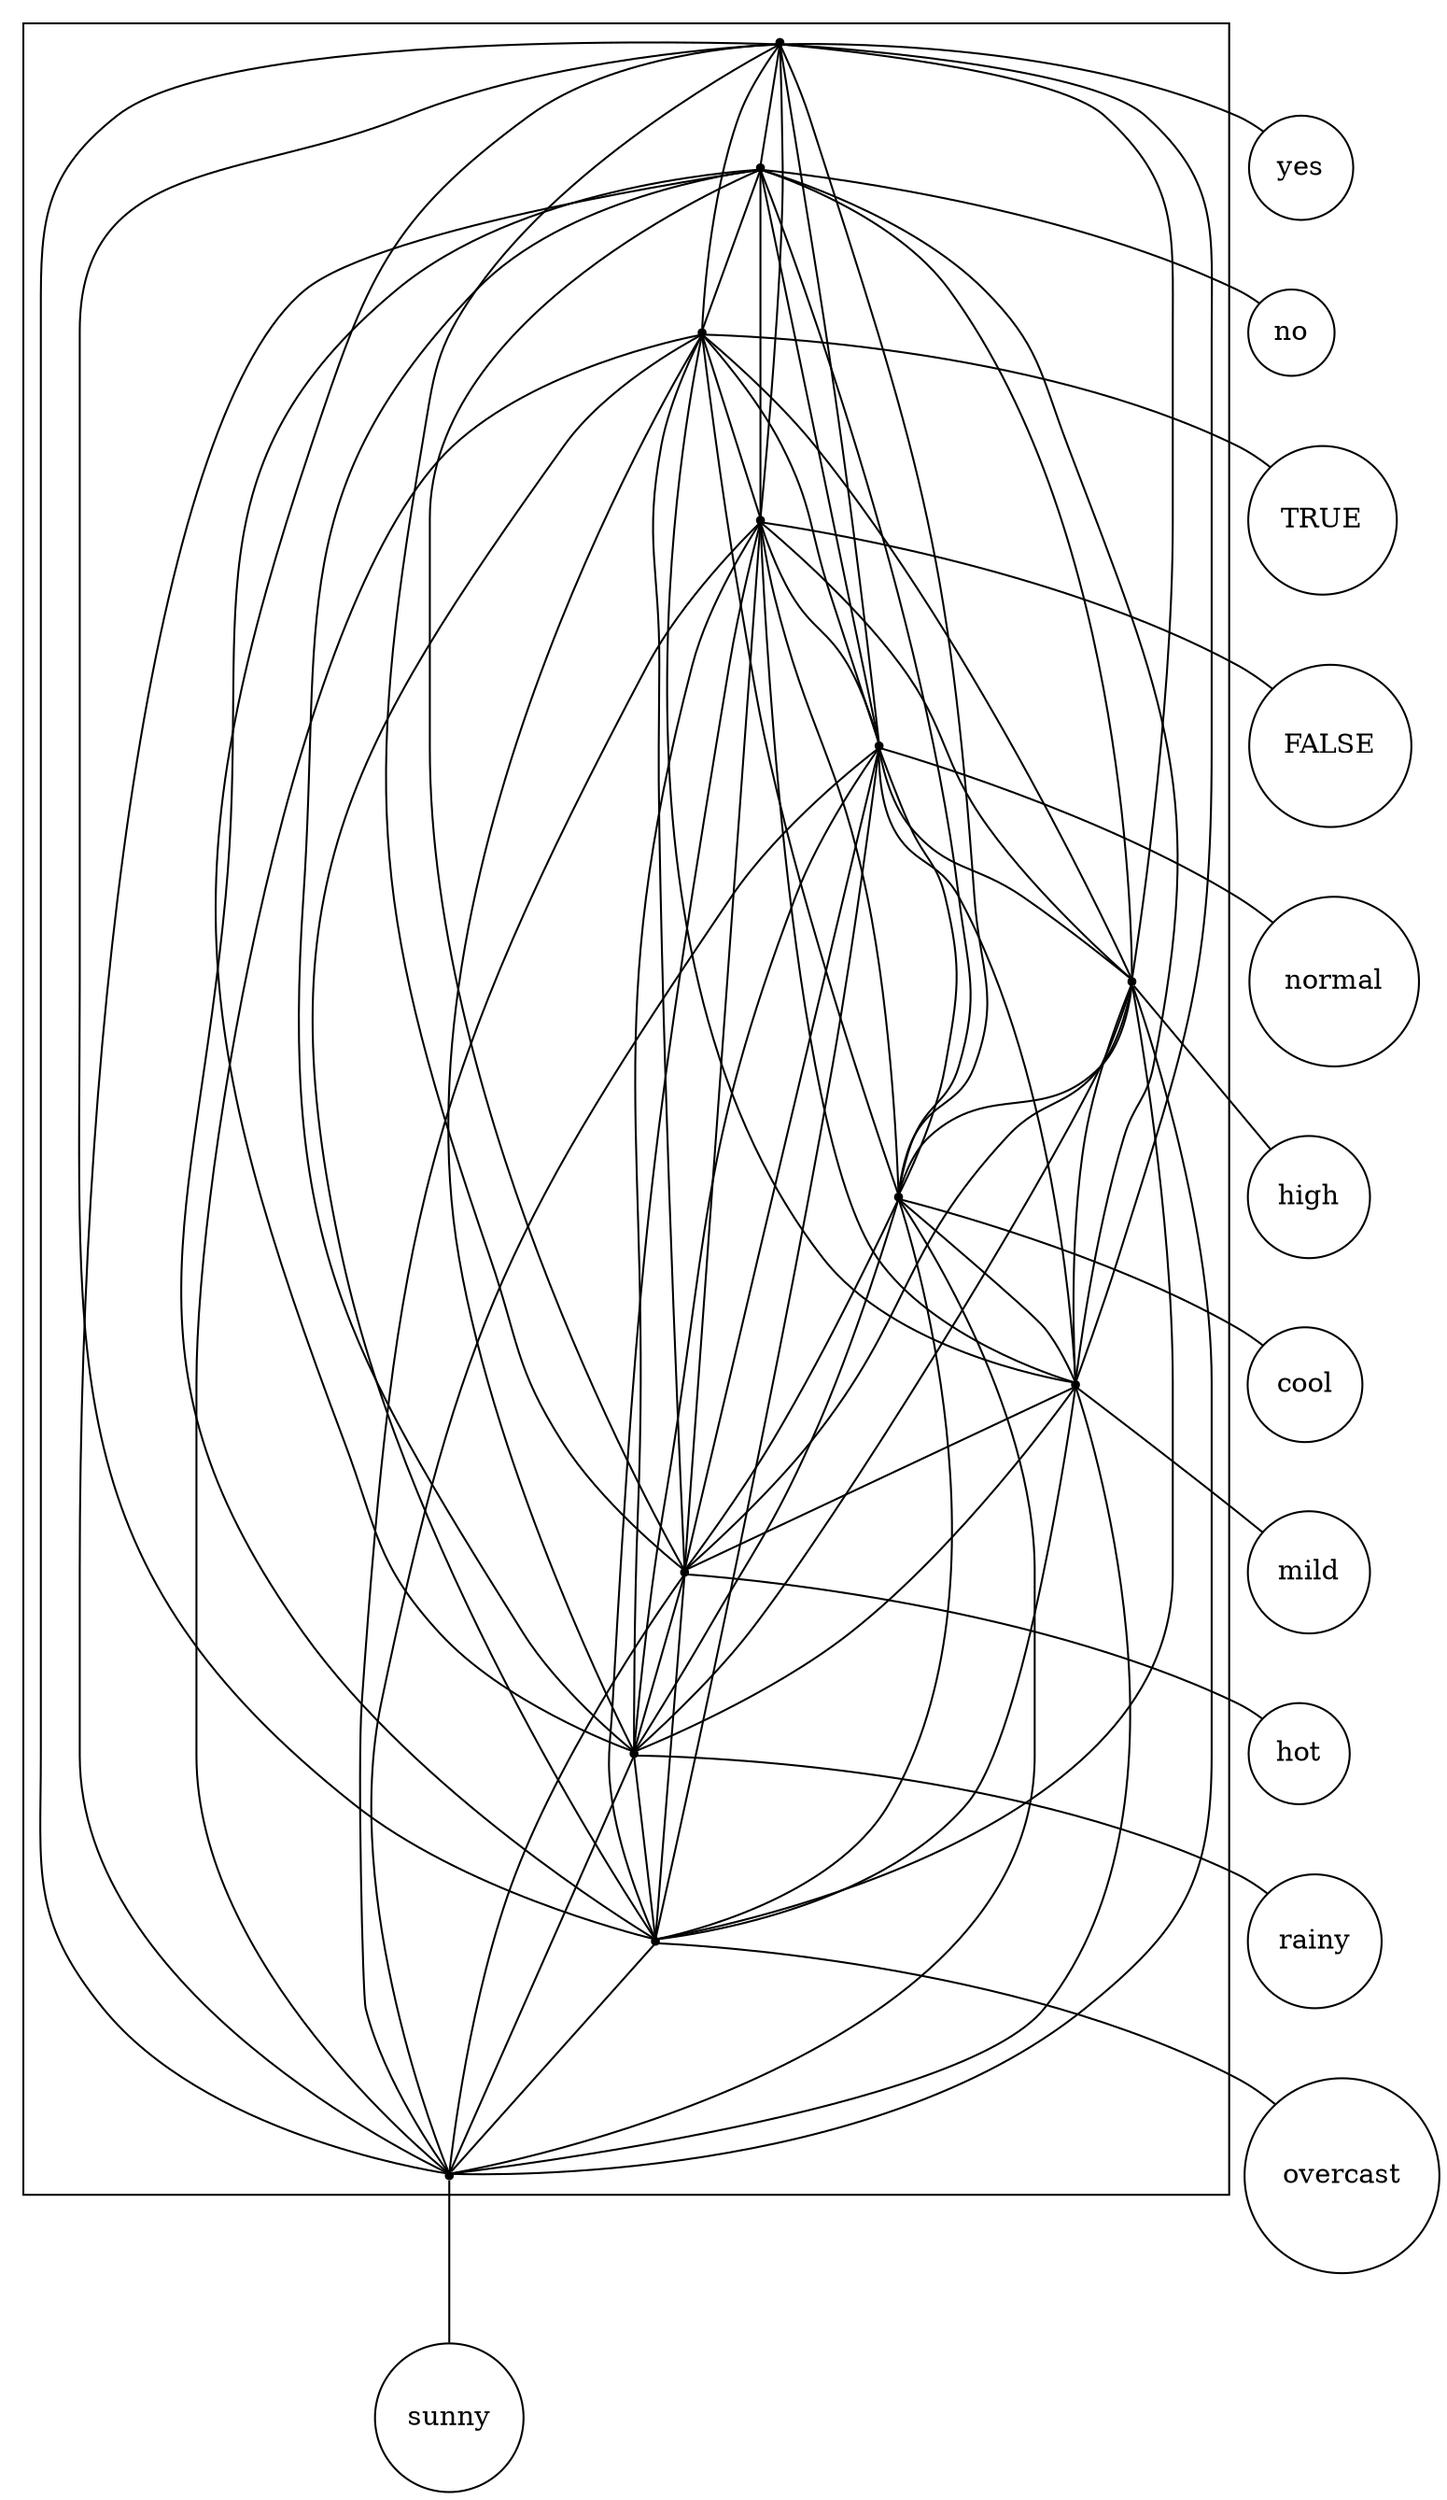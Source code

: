 strict digraph "plain_2-structure" {
compound=true;
fontname=Verdana;
fontsize=12;
newrank=true;
node [shape=circle];
yes;
no;
TRUE;
FALSE;
normal;
high;
cool;
mild;
hot;
rainy;
overcast;
sunny;
subgraph cluster_sunnyTRUEmildhotFALSEovercastnormalrainycoolnohighyes {
node [shape=point];
s_yes -> s_no  [color=black, arrowhead=none];
s_yes -> s_TRUE  [color=black, arrowhead=none];
s_yes -> s_FALSE  [color=black, arrowhead=none];
s_yes -> s_normal  [color=black, arrowhead=none];
s_yes -> s_high  [color=black, arrowhead=none];
s_yes -> s_cool  [color=black, arrowhead=none];
s_yes -> s_mild  [color=black, arrowhead=none];
s_yes -> s_hot  [color=black, arrowhead=none];
s_yes -> s_rainy  [color=black, arrowhead=none];
s_yes -> s_overcast  [color=black, arrowhead=none];
s_yes -> s_sunny  [color=black, arrowhead=none];
s_no -> s_TRUE  [color=black, arrowhead=none];
s_no -> s_FALSE  [color=black, arrowhead=none];
s_no -> s_normal  [color=black, arrowhead=none];
s_no -> s_high  [color=black, arrowhead=none];
s_no -> s_cool  [color=black, arrowhead=none];
s_no -> s_mild  [color=black, arrowhead=none];
s_no -> s_hot  [color=black, arrowhead=none];
s_no -> s_rainy  [color=black, arrowhead=none];
s_no -> s_overcast  [color=black, arrowhead=none];
s_no -> s_sunny  [color=black, arrowhead=none];
s_TRUE -> s_FALSE  [color=black, arrowhead=none];
s_TRUE -> s_normal  [color=black, arrowhead=none];
s_TRUE -> s_high  [color=black, arrowhead=none];
s_TRUE -> s_cool  [color=black, arrowhead=none];
s_TRUE -> s_mild  [color=black, arrowhead=none];
s_TRUE -> s_hot  [color=black, arrowhead=none];
s_TRUE -> s_rainy  [color=black, arrowhead=none];
s_TRUE -> s_overcast  [color=black, arrowhead=none];
s_TRUE -> s_sunny  [color=black, arrowhead=none];
s_FALSE -> s_normal  [color=black, arrowhead=none];
s_FALSE -> s_high  [color=black, arrowhead=none];
s_FALSE -> s_cool  [color=black, arrowhead=none];
s_FALSE -> s_mild  [color=black, arrowhead=none];
s_FALSE -> s_hot  [color=black, arrowhead=none];
s_FALSE -> s_rainy  [color=black, arrowhead=none];
s_FALSE -> s_overcast  [color=black, arrowhead=none];
s_FALSE -> s_sunny  [color=black, arrowhead=none];
s_normal -> s_high  [color=black, arrowhead=none];
s_normal -> s_cool  [color=black, arrowhead=none];
s_normal -> s_mild  [color=black, arrowhead=none];
s_normal -> s_hot  [color=black, arrowhead=none];
s_normal -> s_rainy  [color=black, arrowhead=none];
s_normal -> s_overcast  [color=black, arrowhead=none];
s_normal -> s_sunny  [color=black, arrowhead=none];
s_high -> s_cool  [color=black, arrowhead=none];
s_high -> s_mild  [color=black, arrowhead=none];
s_high -> s_hot  [color=black, arrowhead=none];
s_high -> s_rainy  [color=black, arrowhead=none];
s_high -> s_overcast  [color=black, arrowhead=none];
s_high -> s_sunny  [color=black, arrowhead=none];
s_cool -> s_mild  [color=black, arrowhead=none];
s_cool -> s_hot  [color=black, arrowhead=none];
s_cool -> s_rainy  [color=black, arrowhead=none];
s_cool -> s_overcast  [color=black, arrowhead=none];
s_cool -> s_sunny  [color=black, arrowhead=none];
s_mild -> s_hot  [color=black, arrowhead=none];
s_mild -> s_rainy  [color=black, arrowhead=none];
s_mild -> s_overcast  [color=black, arrowhead=none];
s_mild -> s_sunny  [color=black, arrowhead=none];
s_hot -> s_rainy  [color=black, arrowhead=none];
s_hot -> s_overcast  [color=black, arrowhead=none];
s_hot -> s_sunny  [color=black, arrowhead=none];
s_rainy -> s_overcast  [color=black, arrowhead=none];
s_rainy -> s_sunny  [color=black, arrowhead=none];
s_overcast -> s_sunny  [color=black, arrowhead=none];
}

s_yes -> yes  [arrowhead=none];
s_no -> no  [arrowhead=none];
s_TRUE -> TRUE  [arrowhead=none];
s_FALSE -> FALSE  [arrowhead=none];
s_normal -> normal  [arrowhead=none];
s_high -> high  [arrowhead=none];
s_cool -> cool  [arrowhead=none];
s_mild -> mild  [arrowhead=none];
s_hot -> hot  [arrowhead=none];
s_rainy -> rainy  [arrowhead=none];
s_overcast -> overcast  [arrowhead=none];
s_sunny -> sunny  [arrowhead=none];
}
